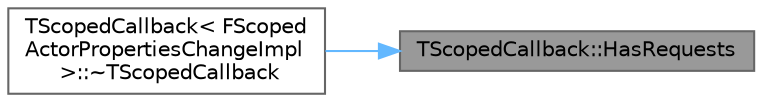 digraph "TScopedCallback::HasRequests"
{
 // INTERACTIVE_SVG=YES
 // LATEX_PDF_SIZE
  bgcolor="transparent";
  edge [fontname=Helvetica,fontsize=10,labelfontname=Helvetica,labelfontsize=10];
  node [fontname=Helvetica,fontsize=10,shape=box,height=0.2,width=0.4];
  rankdir="RL";
  Node1 [id="Node000001",label="TScopedCallback::HasRequests",height=0.2,width=0.4,color="gray40", fillcolor="grey60", style="filled", fontcolor="black",tooltip="Checks whether this callback has outstanding requests."];
  Node1 -> Node2 [id="edge1_Node000001_Node000002",dir="back",color="steelblue1",style="solid",tooltip=" "];
  Node2 [id="Node000002",label="TScopedCallback\< FScoped\lActorPropertiesChangeImpl\l \>::~TScopedCallback",height=0.2,width=0.4,color="grey40", fillcolor="white", style="filled",URL="$d2/d9d/classTScopedCallback.html#afd0dd450bb7bb18caf73684cbe08f88b",tooltip=" "];
}
